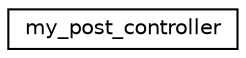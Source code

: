 digraph "Graphical Class Hierarchy"
{
  edge [fontname="Helvetica",fontsize="10",labelfontname="Helvetica",labelfontsize="10"];
  node [fontname="Helvetica",fontsize="10",shape=record];
  rankdir="LR";
  Node1 [label="my_post_controller",height=0.2,width=0.4,color="black", fillcolor="white", style="filled",URL="$structmy__post__controller.html"];
}
